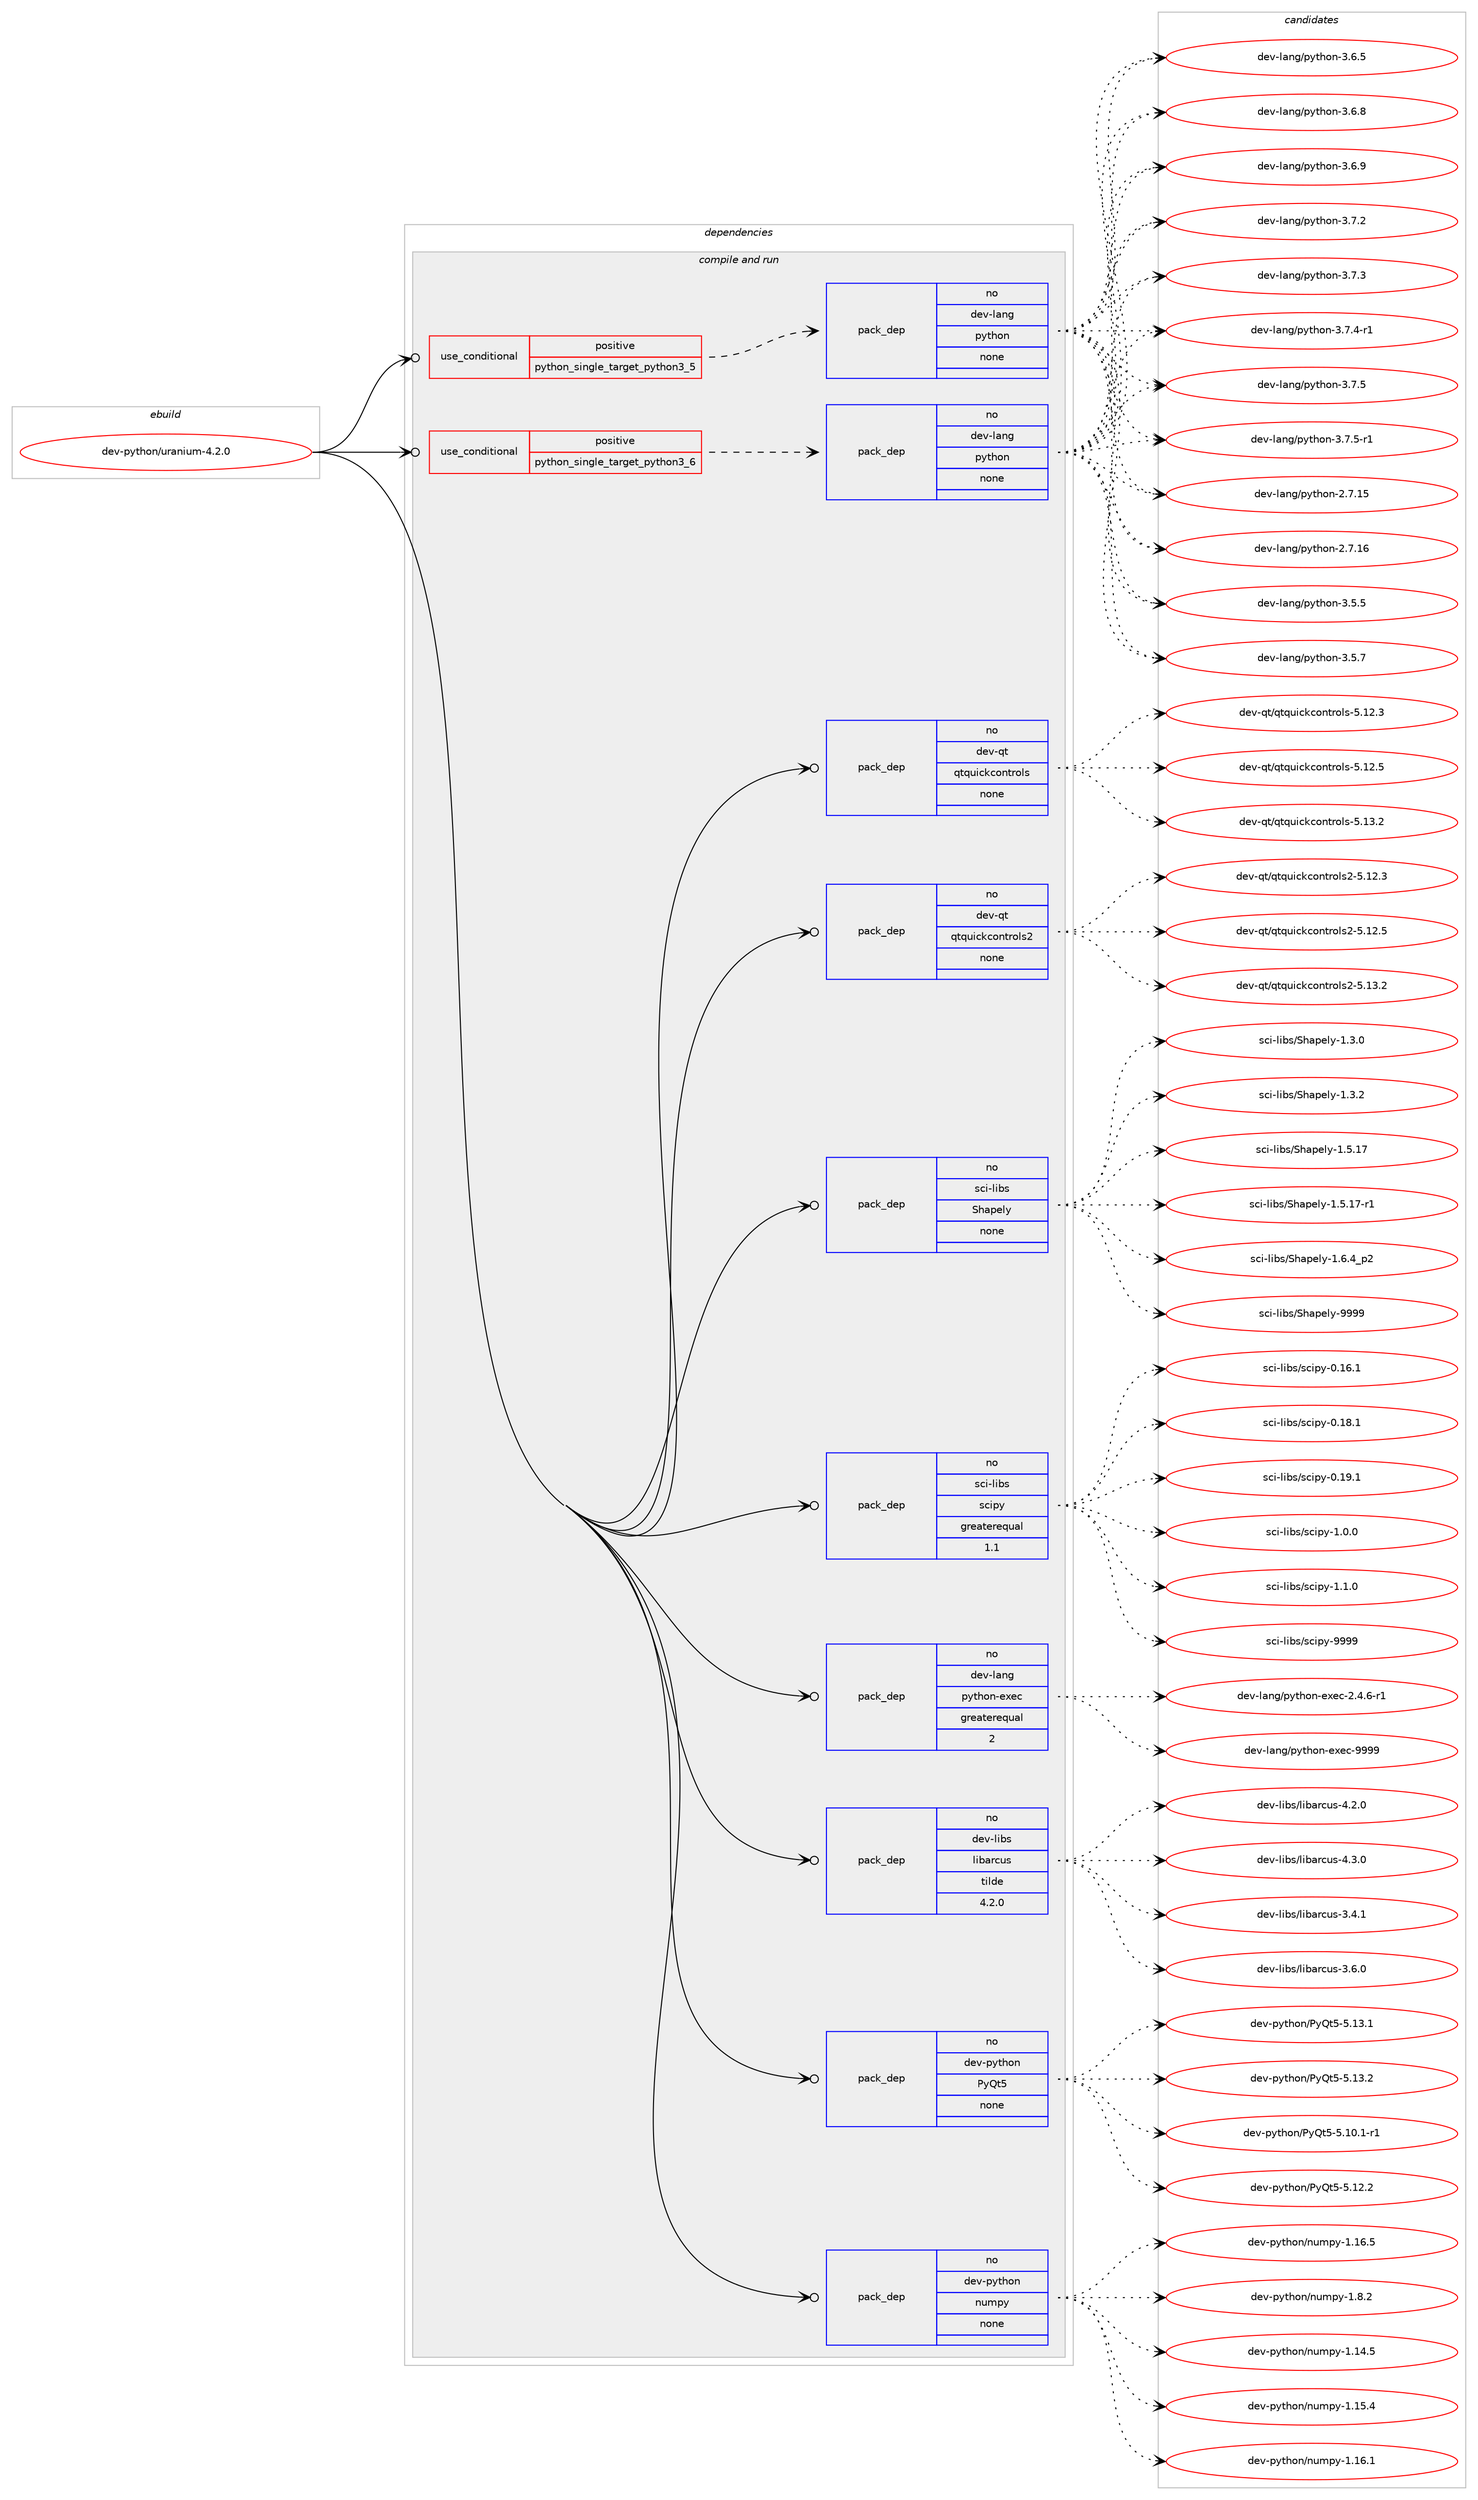 digraph prolog {

# *************
# Graph options
# *************

newrank=true;
concentrate=true;
compound=true;
graph [rankdir=LR,fontname=Helvetica,fontsize=10,ranksep=1.5];#, ranksep=2.5, nodesep=0.2];
edge  [arrowhead=vee];
node  [fontname=Helvetica,fontsize=10];

# **********
# The ebuild
# **********

subgraph cluster_leftcol {
color=gray;
rank=same;
label=<<i>ebuild</i>>;
id [label="dev-python/uranium-4.2.0", color=red, width=4, href="../dev-python/uranium-4.2.0.svg"];
}

# ****************
# The dependencies
# ****************

subgraph cluster_midcol {
color=gray;
label=<<i>dependencies</i>>;
subgraph cluster_compile {
fillcolor="#eeeeee";
style=filled;
label=<<i>compile</i>>;
}
subgraph cluster_compileandrun {
fillcolor="#eeeeee";
style=filled;
label=<<i>compile and run</i>>;
subgraph cond150956 {
dependency642377 [label=<<TABLE BORDER="0" CELLBORDER="1" CELLSPACING="0" CELLPADDING="4"><TR><TD ROWSPAN="3" CELLPADDING="10">use_conditional</TD></TR><TR><TD>positive</TD></TR><TR><TD>python_single_target_python3_5</TD></TR></TABLE>>, shape=none, color=red];
subgraph pack479533 {
dependency642378 [label=<<TABLE BORDER="0" CELLBORDER="1" CELLSPACING="0" CELLPADDING="4" WIDTH="220"><TR><TD ROWSPAN="6" CELLPADDING="30">pack_dep</TD></TR><TR><TD WIDTH="110">no</TD></TR><TR><TD>dev-lang</TD></TR><TR><TD>python</TD></TR><TR><TD>none</TD></TR><TR><TD></TD></TR></TABLE>>, shape=none, color=blue];
}
dependency642377:e -> dependency642378:w [weight=20,style="dashed",arrowhead="vee"];
}
id:e -> dependency642377:w [weight=20,style="solid",arrowhead="odotvee"];
subgraph cond150957 {
dependency642379 [label=<<TABLE BORDER="0" CELLBORDER="1" CELLSPACING="0" CELLPADDING="4"><TR><TD ROWSPAN="3" CELLPADDING="10">use_conditional</TD></TR><TR><TD>positive</TD></TR><TR><TD>python_single_target_python3_6</TD></TR></TABLE>>, shape=none, color=red];
subgraph pack479534 {
dependency642380 [label=<<TABLE BORDER="0" CELLBORDER="1" CELLSPACING="0" CELLPADDING="4" WIDTH="220"><TR><TD ROWSPAN="6" CELLPADDING="30">pack_dep</TD></TR><TR><TD WIDTH="110">no</TD></TR><TR><TD>dev-lang</TD></TR><TR><TD>python</TD></TR><TR><TD>none</TD></TR><TR><TD></TD></TR></TABLE>>, shape=none, color=blue];
}
dependency642379:e -> dependency642380:w [weight=20,style="dashed",arrowhead="vee"];
}
id:e -> dependency642379:w [weight=20,style="solid",arrowhead="odotvee"];
subgraph pack479535 {
dependency642381 [label=<<TABLE BORDER="0" CELLBORDER="1" CELLSPACING="0" CELLPADDING="4" WIDTH="220"><TR><TD ROWSPAN="6" CELLPADDING="30">pack_dep</TD></TR><TR><TD WIDTH="110">no</TD></TR><TR><TD>dev-lang</TD></TR><TR><TD>python-exec</TD></TR><TR><TD>greaterequal</TD></TR><TR><TD>2</TD></TR></TABLE>>, shape=none, color=blue];
}
id:e -> dependency642381:w [weight=20,style="solid",arrowhead="odotvee"];
subgraph pack479536 {
dependency642382 [label=<<TABLE BORDER="0" CELLBORDER="1" CELLSPACING="0" CELLPADDING="4" WIDTH="220"><TR><TD ROWSPAN="6" CELLPADDING="30">pack_dep</TD></TR><TR><TD WIDTH="110">no</TD></TR><TR><TD>dev-libs</TD></TR><TR><TD>libarcus</TD></TR><TR><TD>tilde</TD></TR><TR><TD>4.2.0</TD></TR></TABLE>>, shape=none, color=blue];
}
id:e -> dependency642382:w [weight=20,style="solid",arrowhead="odotvee"];
subgraph pack479537 {
dependency642383 [label=<<TABLE BORDER="0" CELLBORDER="1" CELLSPACING="0" CELLPADDING="4" WIDTH="220"><TR><TD ROWSPAN="6" CELLPADDING="30">pack_dep</TD></TR><TR><TD WIDTH="110">no</TD></TR><TR><TD>dev-python</TD></TR><TR><TD>PyQt5</TD></TR><TR><TD>none</TD></TR><TR><TD></TD></TR></TABLE>>, shape=none, color=blue];
}
id:e -> dependency642383:w [weight=20,style="solid",arrowhead="odotvee"];
subgraph pack479538 {
dependency642384 [label=<<TABLE BORDER="0" CELLBORDER="1" CELLSPACING="0" CELLPADDING="4" WIDTH="220"><TR><TD ROWSPAN="6" CELLPADDING="30">pack_dep</TD></TR><TR><TD WIDTH="110">no</TD></TR><TR><TD>dev-python</TD></TR><TR><TD>numpy</TD></TR><TR><TD>none</TD></TR><TR><TD></TD></TR></TABLE>>, shape=none, color=blue];
}
id:e -> dependency642384:w [weight=20,style="solid",arrowhead="odotvee"];
subgraph pack479539 {
dependency642385 [label=<<TABLE BORDER="0" CELLBORDER="1" CELLSPACING="0" CELLPADDING="4" WIDTH="220"><TR><TD ROWSPAN="6" CELLPADDING="30">pack_dep</TD></TR><TR><TD WIDTH="110">no</TD></TR><TR><TD>dev-qt</TD></TR><TR><TD>qtquickcontrols</TD></TR><TR><TD>none</TD></TR><TR><TD></TD></TR></TABLE>>, shape=none, color=blue];
}
id:e -> dependency642385:w [weight=20,style="solid",arrowhead="odotvee"];
subgraph pack479540 {
dependency642386 [label=<<TABLE BORDER="0" CELLBORDER="1" CELLSPACING="0" CELLPADDING="4" WIDTH="220"><TR><TD ROWSPAN="6" CELLPADDING="30">pack_dep</TD></TR><TR><TD WIDTH="110">no</TD></TR><TR><TD>dev-qt</TD></TR><TR><TD>qtquickcontrols2</TD></TR><TR><TD>none</TD></TR><TR><TD></TD></TR></TABLE>>, shape=none, color=blue];
}
id:e -> dependency642386:w [weight=20,style="solid",arrowhead="odotvee"];
subgraph pack479541 {
dependency642387 [label=<<TABLE BORDER="0" CELLBORDER="1" CELLSPACING="0" CELLPADDING="4" WIDTH="220"><TR><TD ROWSPAN="6" CELLPADDING="30">pack_dep</TD></TR><TR><TD WIDTH="110">no</TD></TR><TR><TD>sci-libs</TD></TR><TR><TD>Shapely</TD></TR><TR><TD>none</TD></TR><TR><TD></TD></TR></TABLE>>, shape=none, color=blue];
}
id:e -> dependency642387:w [weight=20,style="solid",arrowhead="odotvee"];
subgraph pack479542 {
dependency642388 [label=<<TABLE BORDER="0" CELLBORDER="1" CELLSPACING="0" CELLPADDING="4" WIDTH="220"><TR><TD ROWSPAN="6" CELLPADDING="30">pack_dep</TD></TR><TR><TD WIDTH="110">no</TD></TR><TR><TD>sci-libs</TD></TR><TR><TD>scipy</TD></TR><TR><TD>greaterequal</TD></TR><TR><TD>1.1</TD></TR></TABLE>>, shape=none, color=blue];
}
id:e -> dependency642388:w [weight=20,style="solid",arrowhead="odotvee"];
}
subgraph cluster_run {
fillcolor="#eeeeee";
style=filled;
label=<<i>run</i>>;
}
}

# **************
# The candidates
# **************

subgraph cluster_choices {
rank=same;
color=gray;
label=<<i>candidates</i>>;

subgraph choice479533 {
color=black;
nodesep=1;
choice10010111845108971101034711212111610411111045504655464953 [label="dev-lang/python-2.7.15", color=red, width=4,href="../dev-lang/python-2.7.15.svg"];
choice10010111845108971101034711212111610411111045504655464954 [label="dev-lang/python-2.7.16", color=red, width=4,href="../dev-lang/python-2.7.16.svg"];
choice100101118451089711010347112121116104111110455146534653 [label="dev-lang/python-3.5.5", color=red, width=4,href="../dev-lang/python-3.5.5.svg"];
choice100101118451089711010347112121116104111110455146534655 [label="dev-lang/python-3.5.7", color=red, width=4,href="../dev-lang/python-3.5.7.svg"];
choice100101118451089711010347112121116104111110455146544653 [label="dev-lang/python-3.6.5", color=red, width=4,href="../dev-lang/python-3.6.5.svg"];
choice100101118451089711010347112121116104111110455146544656 [label="dev-lang/python-3.6.8", color=red, width=4,href="../dev-lang/python-3.6.8.svg"];
choice100101118451089711010347112121116104111110455146544657 [label="dev-lang/python-3.6.9", color=red, width=4,href="../dev-lang/python-3.6.9.svg"];
choice100101118451089711010347112121116104111110455146554650 [label="dev-lang/python-3.7.2", color=red, width=4,href="../dev-lang/python-3.7.2.svg"];
choice100101118451089711010347112121116104111110455146554651 [label="dev-lang/python-3.7.3", color=red, width=4,href="../dev-lang/python-3.7.3.svg"];
choice1001011184510897110103471121211161041111104551465546524511449 [label="dev-lang/python-3.7.4-r1", color=red, width=4,href="../dev-lang/python-3.7.4-r1.svg"];
choice100101118451089711010347112121116104111110455146554653 [label="dev-lang/python-3.7.5", color=red, width=4,href="../dev-lang/python-3.7.5.svg"];
choice1001011184510897110103471121211161041111104551465546534511449 [label="dev-lang/python-3.7.5-r1", color=red, width=4,href="../dev-lang/python-3.7.5-r1.svg"];
dependency642378:e -> choice10010111845108971101034711212111610411111045504655464953:w [style=dotted,weight="100"];
dependency642378:e -> choice10010111845108971101034711212111610411111045504655464954:w [style=dotted,weight="100"];
dependency642378:e -> choice100101118451089711010347112121116104111110455146534653:w [style=dotted,weight="100"];
dependency642378:e -> choice100101118451089711010347112121116104111110455146534655:w [style=dotted,weight="100"];
dependency642378:e -> choice100101118451089711010347112121116104111110455146544653:w [style=dotted,weight="100"];
dependency642378:e -> choice100101118451089711010347112121116104111110455146544656:w [style=dotted,weight="100"];
dependency642378:e -> choice100101118451089711010347112121116104111110455146544657:w [style=dotted,weight="100"];
dependency642378:e -> choice100101118451089711010347112121116104111110455146554650:w [style=dotted,weight="100"];
dependency642378:e -> choice100101118451089711010347112121116104111110455146554651:w [style=dotted,weight="100"];
dependency642378:e -> choice1001011184510897110103471121211161041111104551465546524511449:w [style=dotted,weight="100"];
dependency642378:e -> choice100101118451089711010347112121116104111110455146554653:w [style=dotted,weight="100"];
dependency642378:e -> choice1001011184510897110103471121211161041111104551465546534511449:w [style=dotted,weight="100"];
}
subgraph choice479534 {
color=black;
nodesep=1;
choice10010111845108971101034711212111610411111045504655464953 [label="dev-lang/python-2.7.15", color=red, width=4,href="../dev-lang/python-2.7.15.svg"];
choice10010111845108971101034711212111610411111045504655464954 [label="dev-lang/python-2.7.16", color=red, width=4,href="../dev-lang/python-2.7.16.svg"];
choice100101118451089711010347112121116104111110455146534653 [label="dev-lang/python-3.5.5", color=red, width=4,href="../dev-lang/python-3.5.5.svg"];
choice100101118451089711010347112121116104111110455146534655 [label="dev-lang/python-3.5.7", color=red, width=4,href="../dev-lang/python-3.5.7.svg"];
choice100101118451089711010347112121116104111110455146544653 [label="dev-lang/python-3.6.5", color=red, width=4,href="../dev-lang/python-3.6.5.svg"];
choice100101118451089711010347112121116104111110455146544656 [label="dev-lang/python-3.6.8", color=red, width=4,href="../dev-lang/python-3.6.8.svg"];
choice100101118451089711010347112121116104111110455146544657 [label="dev-lang/python-3.6.9", color=red, width=4,href="../dev-lang/python-3.6.9.svg"];
choice100101118451089711010347112121116104111110455146554650 [label="dev-lang/python-3.7.2", color=red, width=4,href="../dev-lang/python-3.7.2.svg"];
choice100101118451089711010347112121116104111110455146554651 [label="dev-lang/python-3.7.3", color=red, width=4,href="../dev-lang/python-3.7.3.svg"];
choice1001011184510897110103471121211161041111104551465546524511449 [label="dev-lang/python-3.7.4-r1", color=red, width=4,href="../dev-lang/python-3.7.4-r1.svg"];
choice100101118451089711010347112121116104111110455146554653 [label="dev-lang/python-3.7.5", color=red, width=4,href="../dev-lang/python-3.7.5.svg"];
choice1001011184510897110103471121211161041111104551465546534511449 [label="dev-lang/python-3.7.5-r1", color=red, width=4,href="../dev-lang/python-3.7.5-r1.svg"];
dependency642380:e -> choice10010111845108971101034711212111610411111045504655464953:w [style=dotted,weight="100"];
dependency642380:e -> choice10010111845108971101034711212111610411111045504655464954:w [style=dotted,weight="100"];
dependency642380:e -> choice100101118451089711010347112121116104111110455146534653:w [style=dotted,weight="100"];
dependency642380:e -> choice100101118451089711010347112121116104111110455146534655:w [style=dotted,weight="100"];
dependency642380:e -> choice100101118451089711010347112121116104111110455146544653:w [style=dotted,weight="100"];
dependency642380:e -> choice100101118451089711010347112121116104111110455146544656:w [style=dotted,weight="100"];
dependency642380:e -> choice100101118451089711010347112121116104111110455146544657:w [style=dotted,weight="100"];
dependency642380:e -> choice100101118451089711010347112121116104111110455146554650:w [style=dotted,weight="100"];
dependency642380:e -> choice100101118451089711010347112121116104111110455146554651:w [style=dotted,weight="100"];
dependency642380:e -> choice1001011184510897110103471121211161041111104551465546524511449:w [style=dotted,weight="100"];
dependency642380:e -> choice100101118451089711010347112121116104111110455146554653:w [style=dotted,weight="100"];
dependency642380:e -> choice1001011184510897110103471121211161041111104551465546534511449:w [style=dotted,weight="100"];
}
subgraph choice479535 {
color=black;
nodesep=1;
choice10010111845108971101034711212111610411111045101120101994550465246544511449 [label="dev-lang/python-exec-2.4.6-r1", color=red, width=4,href="../dev-lang/python-exec-2.4.6-r1.svg"];
choice10010111845108971101034711212111610411111045101120101994557575757 [label="dev-lang/python-exec-9999", color=red, width=4,href="../dev-lang/python-exec-9999.svg"];
dependency642381:e -> choice10010111845108971101034711212111610411111045101120101994550465246544511449:w [style=dotted,weight="100"];
dependency642381:e -> choice10010111845108971101034711212111610411111045101120101994557575757:w [style=dotted,weight="100"];
}
subgraph choice479536 {
color=black;
nodesep=1;
choice100101118451081059811547108105989711499117115455146524649 [label="dev-libs/libarcus-3.4.1", color=red, width=4,href="../dev-libs/libarcus-3.4.1.svg"];
choice100101118451081059811547108105989711499117115455146544648 [label="dev-libs/libarcus-3.6.0", color=red, width=4,href="../dev-libs/libarcus-3.6.0.svg"];
choice100101118451081059811547108105989711499117115455246504648 [label="dev-libs/libarcus-4.2.0", color=red, width=4,href="../dev-libs/libarcus-4.2.0.svg"];
choice100101118451081059811547108105989711499117115455246514648 [label="dev-libs/libarcus-4.3.0", color=red, width=4,href="../dev-libs/libarcus-4.3.0.svg"];
dependency642382:e -> choice100101118451081059811547108105989711499117115455146524649:w [style=dotted,weight="100"];
dependency642382:e -> choice100101118451081059811547108105989711499117115455146544648:w [style=dotted,weight="100"];
dependency642382:e -> choice100101118451081059811547108105989711499117115455246504648:w [style=dotted,weight="100"];
dependency642382:e -> choice100101118451081059811547108105989711499117115455246514648:w [style=dotted,weight="100"];
}
subgraph choice479537 {
color=black;
nodesep=1;
choice1001011184511212111610411111047801218111653455346494846494511449 [label="dev-python/PyQt5-5.10.1-r1", color=red, width=4,href="../dev-python/PyQt5-5.10.1-r1.svg"];
choice100101118451121211161041111104780121811165345534649504650 [label="dev-python/PyQt5-5.12.2", color=red, width=4,href="../dev-python/PyQt5-5.12.2.svg"];
choice100101118451121211161041111104780121811165345534649514649 [label="dev-python/PyQt5-5.13.1", color=red, width=4,href="../dev-python/PyQt5-5.13.1.svg"];
choice100101118451121211161041111104780121811165345534649514650 [label="dev-python/PyQt5-5.13.2", color=red, width=4,href="../dev-python/PyQt5-5.13.2.svg"];
dependency642383:e -> choice1001011184511212111610411111047801218111653455346494846494511449:w [style=dotted,weight="100"];
dependency642383:e -> choice100101118451121211161041111104780121811165345534649504650:w [style=dotted,weight="100"];
dependency642383:e -> choice100101118451121211161041111104780121811165345534649514649:w [style=dotted,weight="100"];
dependency642383:e -> choice100101118451121211161041111104780121811165345534649514650:w [style=dotted,weight="100"];
}
subgraph choice479538 {
color=black;
nodesep=1;
choice100101118451121211161041111104711011710911212145494649524653 [label="dev-python/numpy-1.14.5", color=red, width=4,href="../dev-python/numpy-1.14.5.svg"];
choice100101118451121211161041111104711011710911212145494649534652 [label="dev-python/numpy-1.15.4", color=red, width=4,href="../dev-python/numpy-1.15.4.svg"];
choice100101118451121211161041111104711011710911212145494649544649 [label="dev-python/numpy-1.16.1", color=red, width=4,href="../dev-python/numpy-1.16.1.svg"];
choice100101118451121211161041111104711011710911212145494649544653 [label="dev-python/numpy-1.16.5", color=red, width=4,href="../dev-python/numpy-1.16.5.svg"];
choice1001011184511212111610411111047110117109112121454946564650 [label="dev-python/numpy-1.8.2", color=red, width=4,href="../dev-python/numpy-1.8.2.svg"];
dependency642384:e -> choice100101118451121211161041111104711011710911212145494649524653:w [style=dotted,weight="100"];
dependency642384:e -> choice100101118451121211161041111104711011710911212145494649534652:w [style=dotted,weight="100"];
dependency642384:e -> choice100101118451121211161041111104711011710911212145494649544649:w [style=dotted,weight="100"];
dependency642384:e -> choice100101118451121211161041111104711011710911212145494649544653:w [style=dotted,weight="100"];
dependency642384:e -> choice1001011184511212111610411111047110117109112121454946564650:w [style=dotted,weight="100"];
}
subgraph choice479539 {
color=black;
nodesep=1;
choice1001011184511311647113116113117105991079911111011611411110811545534649504651 [label="dev-qt/qtquickcontrols-5.12.3", color=red, width=4,href="../dev-qt/qtquickcontrols-5.12.3.svg"];
choice1001011184511311647113116113117105991079911111011611411110811545534649504653 [label="dev-qt/qtquickcontrols-5.12.5", color=red, width=4,href="../dev-qt/qtquickcontrols-5.12.5.svg"];
choice1001011184511311647113116113117105991079911111011611411110811545534649514650 [label="dev-qt/qtquickcontrols-5.13.2", color=red, width=4,href="../dev-qt/qtquickcontrols-5.13.2.svg"];
dependency642385:e -> choice1001011184511311647113116113117105991079911111011611411110811545534649504651:w [style=dotted,weight="100"];
dependency642385:e -> choice1001011184511311647113116113117105991079911111011611411110811545534649504653:w [style=dotted,weight="100"];
dependency642385:e -> choice1001011184511311647113116113117105991079911111011611411110811545534649514650:w [style=dotted,weight="100"];
}
subgraph choice479540 {
color=black;
nodesep=1;
choice100101118451131164711311611311710599107991111101161141111081155045534649504651 [label="dev-qt/qtquickcontrols2-5.12.3", color=red, width=4,href="../dev-qt/qtquickcontrols2-5.12.3.svg"];
choice100101118451131164711311611311710599107991111101161141111081155045534649504653 [label="dev-qt/qtquickcontrols2-5.12.5", color=red, width=4,href="../dev-qt/qtquickcontrols2-5.12.5.svg"];
choice100101118451131164711311611311710599107991111101161141111081155045534649514650 [label="dev-qt/qtquickcontrols2-5.13.2", color=red, width=4,href="../dev-qt/qtquickcontrols2-5.13.2.svg"];
dependency642386:e -> choice100101118451131164711311611311710599107991111101161141111081155045534649504651:w [style=dotted,weight="100"];
dependency642386:e -> choice100101118451131164711311611311710599107991111101161141111081155045534649504653:w [style=dotted,weight="100"];
dependency642386:e -> choice100101118451131164711311611311710599107991111101161141111081155045534649514650:w [style=dotted,weight="100"];
}
subgraph choice479541 {
color=black;
nodesep=1;
choice115991054510810598115478310497112101108121454946514648 [label="sci-libs/Shapely-1.3.0", color=red, width=4,href="../sci-libs/Shapely-1.3.0.svg"];
choice115991054510810598115478310497112101108121454946514650 [label="sci-libs/Shapely-1.3.2", color=red, width=4,href="../sci-libs/Shapely-1.3.2.svg"];
choice11599105451081059811547831049711210110812145494653464955 [label="sci-libs/Shapely-1.5.17", color=red, width=4,href="../sci-libs/Shapely-1.5.17.svg"];
choice115991054510810598115478310497112101108121454946534649554511449 [label="sci-libs/Shapely-1.5.17-r1", color=red, width=4,href="../sci-libs/Shapely-1.5.17-r1.svg"];
choice1159910545108105981154783104971121011081214549465446529511250 [label="sci-libs/Shapely-1.6.4_p2", color=red, width=4,href="../sci-libs/Shapely-1.6.4_p2.svg"];
choice1159910545108105981154783104971121011081214557575757 [label="sci-libs/Shapely-9999", color=red, width=4,href="../sci-libs/Shapely-9999.svg"];
dependency642387:e -> choice115991054510810598115478310497112101108121454946514648:w [style=dotted,weight="100"];
dependency642387:e -> choice115991054510810598115478310497112101108121454946514650:w [style=dotted,weight="100"];
dependency642387:e -> choice11599105451081059811547831049711210110812145494653464955:w [style=dotted,weight="100"];
dependency642387:e -> choice115991054510810598115478310497112101108121454946534649554511449:w [style=dotted,weight="100"];
dependency642387:e -> choice1159910545108105981154783104971121011081214549465446529511250:w [style=dotted,weight="100"];
dependency642387:e -> choice1159910545108105981154783104971121011081214557575757:w [style=dotted,weight="100"];
}
subgraph choice479542 {
color=black;
nodesep=1;
choice115991054510810598115471159910511212145484649544649 [label="sci-libs/scipy-0.16.1", color=red, width=4,href="../sci-libs/scipy-0.16.1.svg"];
choice115991054510810598115471159910511212145484649564649 [label="sci-libs/scipy-0.18.1", color=red, width=4,href="../sci-libs/scipy-0.18.1.svg"];
choice115991054510810598115471159910511212145484649574649 [label="sci-libs/scipy-0.19.1", color=red, width=4,href="../sci-libs/scipy-0.19.1.svg"];
choice1159910545108105981154711599105112121454946484648 [label="sci-libs/scipy-1.0.0", color=red, width=4,href="../sci-libs/scipy-1.0.0.svg"];
choice1159910545108105981154711599105112121454946494648 [label="sci-libs/scipy-1.1.0", color=red, width=4,href="../sci-libs/scipy-1.1.0.svg"];
choice11599105451081059811547115991051121214557575757 [label="sci-libs/scipy-9999", color=red, width=4,href="../sci-libs/scipy-9999.svg"];
dependency642388:e -> choice115991054510810598115471159910511212145484649544649:w [style=dotted,weight="100"];
dependency642388:e -> choice115991054510810598115471159910511212145484649564649:w [style=dotted,weight="100"];
dependency642388:e -> choice115991054510810598115471159910511212145484649574649:w [style=dotted,weight="100"];
dependency642388:e -> choice1159910545108105981154711599105112121454946484648:w [style=dotted,weight="100"];
dependency642388:e -> choice1159910545108105981154711599105112121454946494648:w [style=dotted,weight="100"];
dependency642388:e -> choice11599105451081059811547115991051121214557575757:w [style=dotted,weight="100"];
}
}

}
